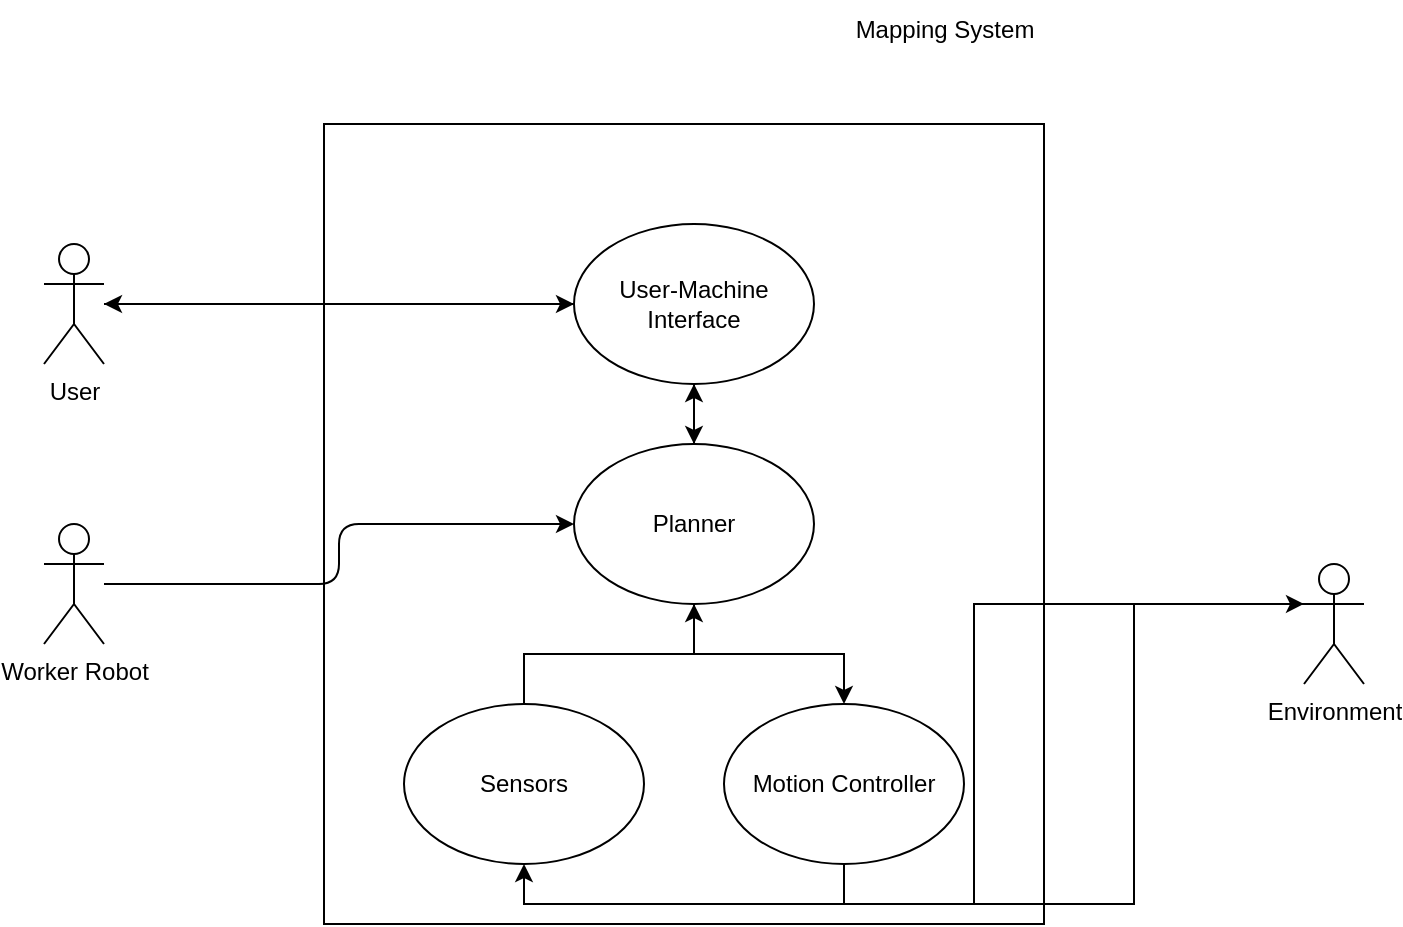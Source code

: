<mxfile version="21.1.8" type="github">
  <diagram name="Page-1" id="SxaYUJBB1gI5LBFF4aPq">
    <mxGraphModel dx="1434" dy="756" grid="1" gridSize="10" guides="1" tooltips="1" connect="1" arrows="1" fold="1" page="1" pageScale="1" pageWidth="850" pageHeight="1100" math="0" shadow="0">
      <root>
        <mxCell id="0" />
        <mxCell id="1" parent="0" />
        <mxCell id="Oa3taE6e5p62CnQ8KYNm-5" value="" style="rounded=0;whiteSpace=wrap;html=1;" vertex="1" parent="1">
          <mxGeometry x="240" y="160" width="360" height="400" as="geometry" />
        </mxCell>
        <mxCell id="Oa3taE6e5p62CnQ8KYNm-26" style="edgeStyle=orthogonalEdgeStyle;rounded=0;orthogonalLoop=1;jettySize=auto;html=1;exitX=0.5;exitY=1;exitDx=0;exitDy=0;entryX=0.5;entryY=0;entryDx=0;entryDy=0;" edge="1" parent="1" source="Oa3taE6e5p62CnQ8KYNm-1" target="Oa3taE6e5p62CnQ8KYNm-2">
          <mxGeometry relative="1" as="geometry" />
        </mxCell>
        <mxCell id="Oa3taE6e5p62CnQ8KYNm-27" style="edgeStyle=orthogonalEdgeStyle;rounded=0;orthogonalLoop=1;jettySize=auto;html=1;" edge="1" parent="1" source="Oa3taE6e5p62CnQ8KYNm-1" target="Oa3taE6e5p62CnQ8KYNm-7">
          <mxGeometry relative="1" as="geometry" />
        </mxCell>
        <mxCell id="Oa3taE6e5p62CnQ8KYNm-1" value="User-Machine Interface" style="ellipse;whiteSpace=wrap;html=1;" vertex="1" parent="1">
          <mxGeometry x="365" y="210" width="120" height="80" as="geometry" />
        </mxCell>
        <mxCell id="Oa3taE6e5p62CnQ8KYNm-21" style="edgeStyle=orthogonalEdgeStyle;rounded=0;orthogonalLoop=1;jettySize=auto;html=1;" edge="1" parent="1" source="Oa3taE6e5p62CnQ8KYNm-2" target="Oa3taE6e5p62CnQ8KYNm-4">
          <mxGeometry relative="1" as="geometry" />
        </mxCell>
        <mxCell id="Oa3taE6e5p62CnQ8KYNm-25" style="edgeStyle=orthogonalEdgeStyle;rounded=0;orthogonalLoop=1;jettySize=auto;html=1;" edge="1" parent="1" source="Oa3taE6e5p62CnQ8KYNm-2" target="Oa3taE6e5p62CnQ8KYNm-1">
          <mxGeometry relative="1" as="geometry" />
        </mxCell>
        <mxCell id="Oa3taE6e5p62CnQ8KYNm-2" value="Planner" style="ellipse;whiteSpace=wrap;html=1;" vertex="1" parent="1">
          <mxGeometry x="365" y="320" width="120" height="80" as="geometry" />
        </mxCell>
        <mxCell id="Oa3taE6e5p62CnQ8KYNm-28" style="edgeStyle=orthogonalEdgeStyle;rounded=0;orthogonalLoop=1;jettySize=auto;html=1;entryX=0.5;entryY=1;entryDx=0;entryDy=0;" edge="1" parent="1" source="Oa3taE6e5p62CnQ8KYNm-3" target="Oa3taE6e5p62CnQ8KYNm-2">
          <mxGeometry relative="1" as="geometry" />
        </mxCell>
        <mxCell id="Oa3taE6e5p62CnQ8KYNm-3" value="Sensors" style="ellipse;whiteSpace=wrap;html=1;" vertex="1" parent="1">
          <mxGeometry x="280" y="450" width="120" height="80" as="geometry" />
        </mxCell>
        <mxCell id="Oa3taE6e5p62CnQ8KYNm-30" style="edgeStyle=orthogonalEdgeStyle;rounded=0;orthogonalLoop=1;jettySize=auto;html=1;exitX=0.5;exitY=1;exitDx=0;exitDy=0;entryX=0;entryY=0.333;entryDx=0;entryDy=0;entryPerimeter=0;" edge="1" parent="1" source="Oa3taE6e5p62CnQ8KYNm-4" target="Oa3taE6e5p62CnQ8KYNm-9">
          <mxGeometry relative="1" as="geometry" />
        </mxCell>
        <mxCell id="Oa3taE6e5p62CnQ8KYNm-4" value="Motion Controller" style="ellipse;whiteSpace=wrap;html=1;" vertex="1" parent="1">
          <mxGeometry x="440" y="450" width="120" height="80" as="geometry" />
        </mxCell>
        <mxCell id="Oa3taE6e5p62CnQ8KYNm-19" style="edgeStyle=orthogonalEdgeStyle;rounded=0;orthogonalLoop=1;jettySize=auto;html=1;entryX=0;entryY=0.5;entryDx=0;entryDy=0;" edge="1" parent="1" source="Oa3taE6e5p62CnQ8KYNm-7" target="Oa3taE6e5p62CnQ8KYNm-1">
          <mxGeometry relative="1" as="geometry" />
        </mxCell>
        <mxCell id="Oa3taE6e5p62CnQ8KYNm-7" value="User" style="shape=umlActor;verticalLabelPosition=bottom;verticalAlign=top;html=1;outlineConnect=0;" vertex="1" parent="1">
          <mxGeometry x="100" y="220" width="30" height="60" as="geometry" />
        </mxCell>
        <mxCell id="Oa3taE6e5p62CnQ8KYNm-29" style="edgeStyle=orthogonalEdgeStyle;rounded=0;orthogonalLoop=1;jettySize=auto;html=1;exitX=0;exitY=0.333;exitDx=0;exitDy=0;exitPerimeter=0;entryX=0.5;entryY=1;entryDx=0;entryDy=0;" edge="1" parent="1" source="Oa3taE6e5p62CnQ8KYNm-9" target="Oa3taE6e5p62CnQ8KYNm-3">
          <mxGeometry relative="1" as="geometry" />
        </mxCell>
        <mxCell id="Oa3taE6e5p62CnQ8KYNm-9" value="Environment" style="shape=umlActor;verticalLabelPosition=bottom;verticalAlign=top;html=1;outlineConnect=0;" vertex="1" parent="1">
          <mxGeometry x="730" y="380" width="30" height="60" as="geometry" />
        </mxCell>
        <mxCell id="Oa3taE6e5p62CnQ8KYNm-18" style="edgeStyle=orthogonalEdgeStyle;rounded=1;orthogonalLoop=1;jettySize=auto;html=1;entryX=0;entryY=0.5;entryDx=0;entryDy=0;" edge="1" parent="1" source="Oa3taE6e5p62CnQ8KYNm-16" target="Oa3taE6e5p62CnQ8KYNm-2">
          <mxGeometry relative="1" as="geometry" />
        </mxCell>
        <mxCell id="Oa3taE6e5p62CnQ8KYNm-16" value="Worker Robot" style="shape=umlActor;verticalLabelPosition=bottom;verticalAlign=top;html=1;outlineConnect=0;" vertex="1" parent="1">
          <mxGeometry x="100" y="360" width="30" height="60" as="geometry" />
        </mxCell>
        <mxCell id="Oa3taE6e5p62CnQ8KYNm-31" value="Mapping System" style="text;html=1;align=center;verticalAlign=middle;resizable=0;points=[];autosize=1;strokeColor=none;fillColor=none;" vertex="1" parent="1">
          <mxGeometry x="495" y="98" width="110" height="30" as="geometry" />
        </mxCell>
      </root>
    </mxGraphModel>
  </diagram>
</mxfile>
